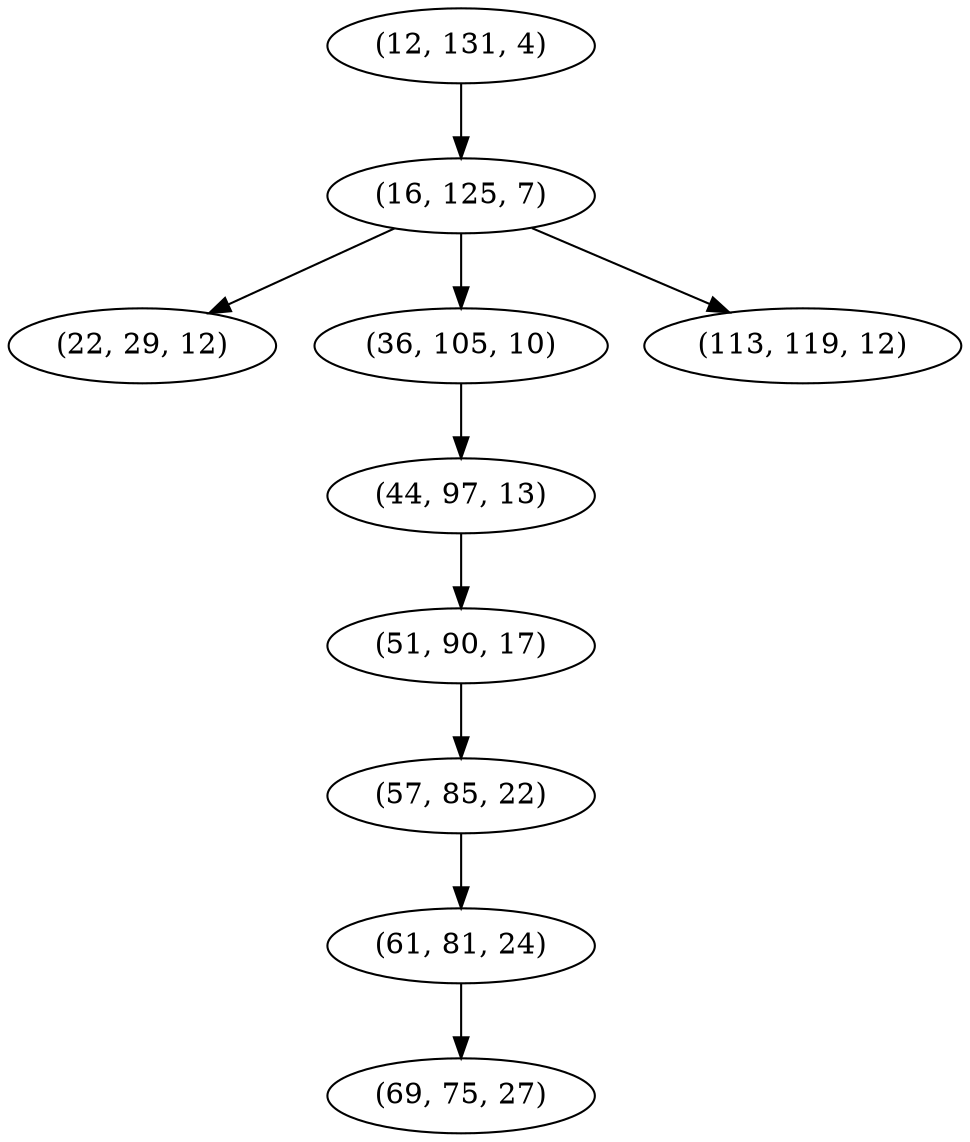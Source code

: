 digraph tree {
    "(12, 131, 4)";
    "(16, 125, 7)";
    "(22, 29, 12)";
    "(36, 105, 10)";
    "(44, 97, 13)";
    "(51, 90, 17)";
    "(57, 85, 22)";
    "(61, 81, 24)";
    "(69, 75, 27)";
    "(113, 119, 12)";
    "(12, 131, 4)" -> "(16, 125, 7)";
    "(16, 125, 7)" -> "(22, 29, 12)";
    "(16, 125, 7)" -> "(36, 105, 10)";
    "(16, 125, 7)" -> "(113, 119, 12)";
    "(36, 105, 10)" -> "(44, 97, 13)";
    "(44, 97, 13)" -> "(51, 90, 17)";
    "(51, 90, 17)" -> "(57, 85, 22)";
    "(57, 85, 22)" -> "(61, 81, 24)";
    "(61, 81, 24)" -> "(69, 75, 27)";
}
